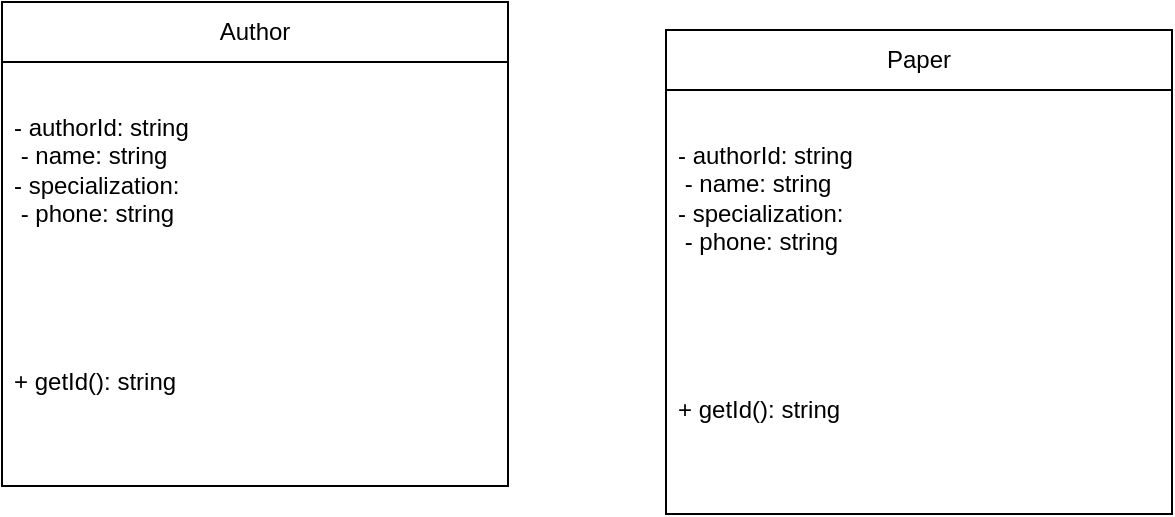 <mxfile version="24.8.6">
  <diagram name="Trang-1" id="GV8U6cnqcwkwbOuNpEV_">
    <mxGraphModel dx="1411" dy="863" grid="0" gridSize="10" guides="1" tooltips="1" connect="1" arrows="1" fold="1" page="1" pageScale="1" pageWidth="827" pageHeight="1169" math="0" shadow="0">
      <root>
        <mxCell id="0" />
        <mxCell id="1" parent="0" />
        <mxCell id="cn-CdhzAHd9augoCKjeN-1" value="Author       " style="swimlane;fontStyle=0;childLayout=stackLayout;horizontal=1;startSize=30;horizontalStack=0;resizeParent=1;resizeParentMax=0;resizeLast=0;collapsible=1;marginBottom=0;whiteSpace=wrap;html=1;" vertex="1" parent="1">
          <mxGeometry x="86" y="149" width="253" height="242" as="geometry" />
        </mxCell>
        <mxCell id="cn-CdhzAHd9augoCKjeN-2" value="- authorId: string&lt;div&gt;&amp;nbsp;- name: string&amp;nbsp;&amp;nbsp;&lt;div&gt;- specialization:&amp;nbsp;&lt;/div&gt;&lt;div&gt;&amp;nbsp;- phone: string&lt;/div&gt;&lt;/div&gt;" style="text;strokeColor=none;fillColor=none;align=left;verticalAlign=middle;spacingLeft=4;spacingRight=4;overflow=hidden;points=[[0,0.5],[1,0.5]];portConstraint=eastwest;rotatable=0;whiteSpace=wrap;html=1;" vertex="1" parent="cn-CdhzAHd9augoCKjeN-1">
          <mxGeometry y="30" width="253" height="108" as="geometry" />
        </mxCell>
        <mxCell id="cn-CdhzAHd9augoCKjeN-3" value="+ getId(): string" style="text;strokeColor=none;fillColor=none;align=left;verticalAlign=middle;spacingLeft=4;spacingRight=4;overflow=hidden;points=[[0,0.5],[1,0.5]];portConstraint=eastwest;rotatable=0;whiteSpace=wrap;html=1;" vertex="1" parent="cn-CdhzAHd9augoCKjeN-1">
          <mxGeometry y="138" width="253" height="104" as="geometry" />
        </mxCell>
        <mxCell id="cn-CdhzAHd9augoCKjeN-5" value="Paper               " style="swimlane;fontStyle=0;childLayout=stackLayout;horizontal=1;startSize=30;horizontalStack=0;resizeParent=1;resizeParentMax=0;resizeLast=0;collapsible=1;marginBottom=0;whiteSpace=wrap;html=1;" vertex="1" parent="1">
          <mxGeometry x="418" y="163" width="253" height="242" as="geometry" />
        </mxCell>
        <mxCell id="cn-CdhzAHd9augoCKjeN-6" value="- authorId: string&lt;div&gt;&amp;nbsp;- name: string&amp;nbsp;&amp;nbsp;&lt;div&gt;- specialization:&amp;nbsp;&lt;/div&gt;&lt;div&gt;&amp;nbsp;- phone: string&lt;/div&gt;&lt;/div&gt;" style="text;strokeColor=none;fillColor=none;align=left;verticalAlign=middle;spacingLeft=4;spacingRight=4;overflow=hidden;points=[[0,0.5],[1,0.5]];portConstraint=eastwest;rotatable=0;whiteSpace=wrap;html=1;" vertex="1" parent="cn-CdhzAHd9augoCKjeN-5">
          <mxGeometry y="30" width="253" height="108" as="geometry" />
        </mxCell>
        <mxCell id="cn-CdhzAHd9augoCKjeN-7" value="+ getId(): string" style="text;strokeColor=none;fillColor=none;align=left;verticalAlign=middle;spacingLeft=4;spacingRight=4;overflow=hidden;points=[[0,0.5],[1,0.5]];portConstraint=eastwest;rotatable=0;whiteSpace=wrap;html=1;" vertex="1" parent="cn-CdhzAHd9augoCKjeN-5">
          <mxGeometry y="138" width="253" height="104" as="geometry" />
        </mxCell>
      </root>
    </mxGraphModel>
  </diagram>
</mxfile>
